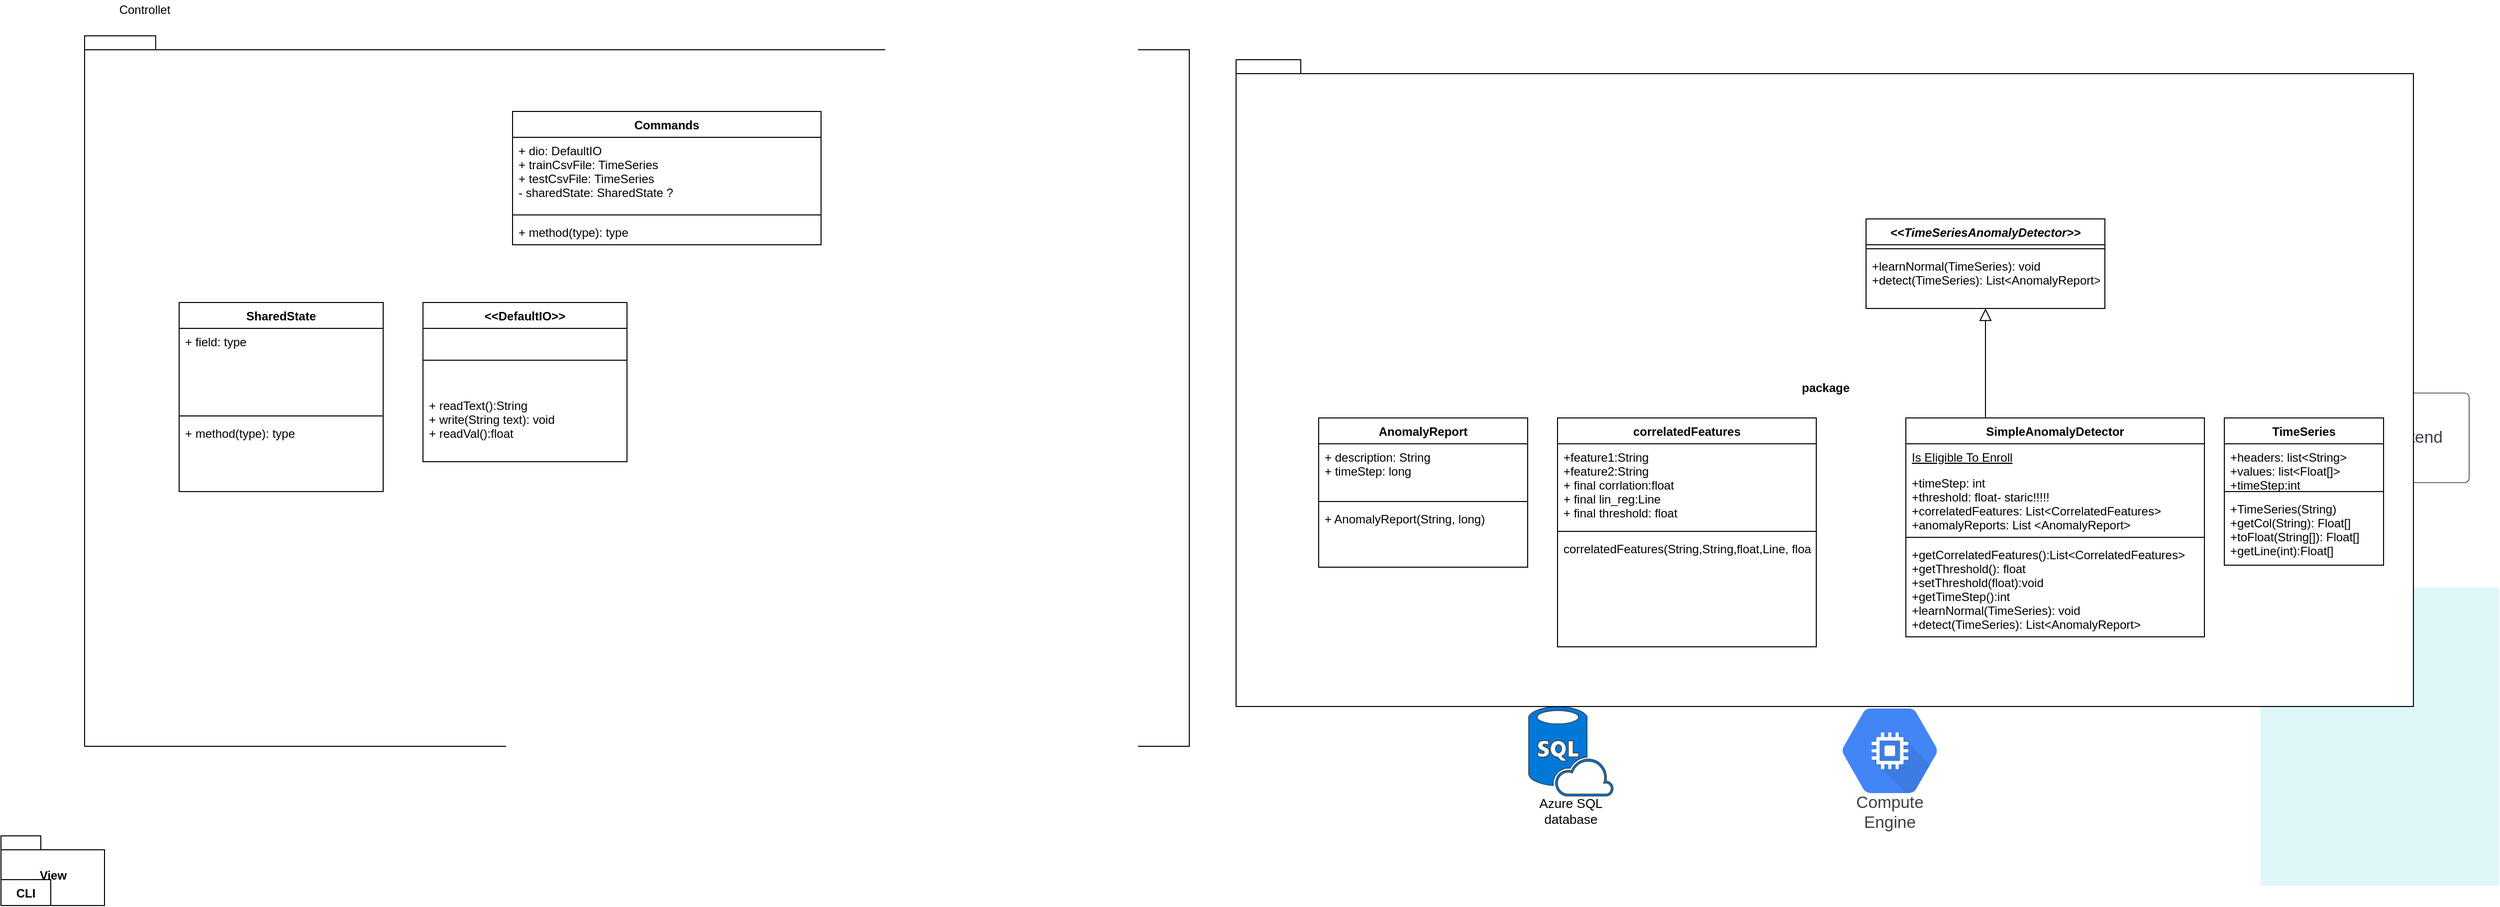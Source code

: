 <mxfile version="18.1.1" type="device" pages="3"><diagram id="4N2k-33DZ-LIu7OplJnp" name="Page-1"><mxGraphModel dx="3183" dy="1881" grid="1" gridSize="10" guides="1" tooltips="1" connect="1" arrows="1" fold="1" page="1" pageScale="1" pageWidth="850" pageHeight="1100" math="0" shadow="0"><root><mxCell id="0"/><mxCell id="1" parent="0"/><UserObject label="Replica Pool" lucidchartObjectId="~UNeYl8urGwH" id="Lis689Fq3eTreHFFqHsS-1"><mxCell style="html=1;overflow=block;blockSpacing=1;whiteSpace=wrap;fontSize=13;fontFamily=Roboto;align=left;spacing=0;verticalAlign=top;strokeColor=none;rounded=1;absoluteArcSize=1;arcSize=3;fillColor=#E0F7FA;strokeWidth=0;container=1;pointerEvents=0;collapsible=0;recursiveResize=0;" parent="1" vertex="1"><mxGeometry x="840" y="510" width="240" height="300" as="geometry"/></mxCell></UserObject><UserObject label="Controler " lucidchartObjectId="XvMeUBe02C0G" id="Lis689Fq3eTreHFFqHsS-3"><mxCell style="html=1;overflow=block;blockSpacing=1;whiteSpace=wrap;fontSize=16.7;fontColor=#3a414a;spacing=9;strokeColor=#3a414a;strokeOpacity=100;rounded=1;absoluteArcSize=1;arcSize=9;strokeWidth=0.8;" parent="1" vertex="1"><mxGeometry x="600" y="315" width="120" height="90" as="geometry"/></mxCell></UserObject><UserObject label="Model" lucidchartObjectId="hwMex-IKt-Nf" id="Lis689Fq3eTreHFFqHsS-4"><mxCell style="html=1;overflow=block;blockSpacing=1;whiteSpace=wrap;fontSize=16.7;fontColor=#3a414a;spacing=9;strokeColor=#3a414a;strokeOpacity=100;rounded=1;absoluteArcSize=1;arcSize=9;strokeWidth=0.8;" parent="1" vertex="1"><mxGeometry x="402" y="510" width="120" height="90" as="geometry"/></mxCell></UserObject><UserObject label="View" lucidchartObjectId="kwMeRihz.AV-" id="Lis689Fq3eTreHFFqHsS-5"><mxCell style="html=1;overflow=block;blockSpacing=1;whiteSpace=wrap;fontSize=16.7;fontColor=#3a414a;spacing=9;strokeColor=#3a414a;strokeOpacity=100;rounded=1;absoluteArcSize=1;arcSize=9;strokeWidth=0.8;" parent="1" vertex="1"><mxGeometry x="405" y="135" width="120" height="90" as="geometry"/></mxCell></UserObject><UserObject label="" lucidchartObjectId="ExMeafbbz7AE" id="Lis689Fq3eTreHFFqHsS-6"><mxCell style="html=1;overflow=block;blockSpacing=1;whiteSpace=wrap;shape=mxgraph.aws4.generic_database;labelPosition=center;verticalLabelPosition=bottom;align=center;verticalAlign=top;pointerEvents=1;fontSize=13;spacing=0;strokeColor=#3a414a;strokeOpacity=100;rounded=1;absoluteArcSize=1;arcSize=9;fillColor=#232f3e;strokeWidth=0.8;" parent="1" vertex="1"><mxGeometry x="255" y="315" width="68" height="90" as="geometry"/></mxCell></UserObject><UserObject label="" lucidchartObjectId="dzMeQnbURXkr" id="Lis689Fq3eTreHFFqHsS-7"><mxCell style="html=1;jettySize=18;whiteSpace=wrap;fontSize=13;strokeColor=#3a414a;strokeOpacity=100;strokeWidth=0.8;rounded=1;arcSize=12;edgeStyle=orthogonalEdgeStyle;startArrow=none;endArrow=block;endFill=1;exitX=-0.003;exitY=0.5;exitPerimeter=0;entryX=1;entryY=0.5;entryPerimeter=0;" parent="1" source="Lis689Fq3eTreHFFqHsS-8" target="Lis689Fq3eTreHFFqHsS-6" edge="1"><mxGeometry width="100" height="100" relative="1" as="geometry"><Array as="points"/></mxGeometry></mxCell></UserObject><UserObject label="ORM" lucidchartObjectId="dzMevj2nNn0G" id="Lis689Fq3eTreHFFqHsS-8"><mxCell style="html=1;overflow=block;blockSpacing=1;whiteSpace=wrap;fontSize=16.7;fontColor=#3a414a;spacing=9;strokeColor=#3a414a;strokeOpacity=100;rounded=1;absoluteArcSize=1;arcSize=9;strokeWidth=0.8;" parent="1" vertex="1"><mxGeometry x="402" y="315" width="120" height="90" as="geometry"/></mxCell></UserObject><UserObject label="Frontend" lucidchartObjectId="TBMeEDxp-zCK" id="Lis689Fq3eTreHFFqHsS-9"><mxCell style="html=1;overflow=block;blockSpacing=1;whiteSpace=wrap;fontSize=16.7;fontColor=#3a414a;spacing=9;strokeColor=#3a414a;strokeOpacity=100;rounded=1;absoluteArcSize=1;arcSize=9;strokeWidth=0.8;" parent="1" vertex="1"><mxGeometry x="930" y="315" width="120" height="90" as="geometry"/></mxCell></UserObject><UserObject label="" lucidchartObjectId=".BMeU6qH9gZT" id="Lis689Fq3eTreHFFqHsS-10"><mxCell style="html=1;jettySize=18;whiteSpace=wrap;fontSize=13;strokeColor=#ff8f8f;strokeOpacity=100;strokeWidth=4.5;rounded=1;arcSize=12;edgeStyle=orthogonalEdgeStyle;startArrow=none;endArrow=block;endFill=1;exitX=-0.003;exitY=0.5;exitPerimeter=0;entryX=1.003;entryY=0.5;entryPerimeter=0;" parent="1" source="Lis689Fq3eTreHFFqHsS-9" target="Lis689Fq3eTreHFFqHsS-3" edge="1"><mxGeometry width="100" height="100" relative="1" as="geometry"><Array as="points"/></mxGeometry></mxCell></UserObject><UserObject label="Agent" lucidchartObjectId="pCMeO486uSvU" id="Lis689Fq3eTreHFFqHsS-11"><mxCell style="html=1;overflow=block;blockSpacing=1;whiteSpace=wrap;fontSize=16.7;fontColor=#3a414a;spacing=9;strokeColor=#3a414a;strokeOpacity=100;rounded=1;absoluteArcSize=1;arcSize=9;strokeWidth=0.8;" parent="1" vertex="1"><mxGeometry x="600" y="135" width="120" height="90" as="geometry"/></mxCell></UserObject><UserObject label="" lucidchartObjectId="dDMejkU5jVzQ" id="Lis689Fq3eTreHFFqHsS-12"><mxCell style="html=1;jettySize=18;whiteSpace=wrap;fontSize=13;strokeColor=#ff8f8f;strokeOpacity=100;strokeWidth=4.5;rounded=1;arcSize=12;edgeStyle=orthogonalEdgeStyle;startArrow=none;endArrow=block;endFill=1;exitX=0.5;exitY=-0.004;exitPerimeter=0;entryX=0.5;entryY=1.004;entryPerimeter=0;" parent="1" source="Lis689Fq3eTreHFFqHsS-3" target="Lis689Fq3eTreHFFqHsS-11" edge="1"><mxGeometry width="100" height="100" relative="1" as="geometry"><Array as="points"/></mxGeometry></mxCell></UserObject><UserObject label="" lucidchartObjectId="gJMehToB6gi0" id="Lis689Fq3eTreHFFqHsS-13"><mxCell style="html=1;jettySize=18;whiteSpace=wrap;fontSize=13;strokeColor=#3a414a;strokeOpacity=100;strokeWidth=0.8;rounded=1;arcSize=12;edgeStyle=orthogonalEdgeStyle;startArrow=none;endArrow=block;endFill=1;exitX=0.5;exitY=1.004;exitPerimeter=0;entryX=1.003;entryY=0.637;entryPerimeter=0;" parent="1" source="Lis689Fq3eTreHFFqHsS-3" target="Lis689Fq3eTreHFFqHsS-4" edge="1"><mxGeometry width="100" height="100" relative="1" as="geometry"><Array as="points"/></mxGeometry></mxCell></UserObject><UserObject label="" lucidchartObjectId="HJMecGPyXQwW" id="Lis689Fq3eTreHFFqHsS-14"><mxCell style="html=1;jettySize=18;whiteSpace=wrap;fontSize=13;strokeColor=#3a414a;strokeOpacity=100;strokeWidth=0.8;rounded=1;arcSize=12;edgeStyle=orthogonalEdgeStyle;startArrow=none;endArrow=block;endFill=1;exitX=0.672;exitY=1.004;exitPerimeter=0;entryX=0.672;entryY=-0.004;entryPerimeter=0;" parent="1" source="Lis689Fq3eTreHFFqHsS-11" target="Lis689Fq3eTreHFFqHsS-3" edge="1"><mxGeometry width="100" height="100" relative="1" as="geometry"><Array as="points"/></mxGeometry></mxCell></UserObject><UserObject label="" lucidchartObjectId="sKMeMi0~tBg." id="Lis689Fq3eTreHFFqHsS-15"><mxCell style="html=1;jettySize=18;whiteSpace=wrap;fontSize=13;strokeColor=#3a414a;strokeOpacity=100;strokeWidth=0.8;rounded=1;arcSize=12;edgeStyle=orthogonalEdgeStyle;startArrow=none;endArrow=block;endFill=1;exitX=0.5;exitY=-0.004;exitPerimeter=0;entryX=0.5;entryY=1.004;entryPerimeter=0;" parent="1" source="Lis689Fq3eTreHFFqHsS-4" target="Lis689Fq3eTreHFFqHsS-8" edge="1"><mxGeometry width="100" height="100" relative="1" as="geometry"><Array as="points"/></mxGeometry></mxCell></UserObject><UserObject label="" lucidchartObjectId="5KMeFrrLmvs9" id="Lis689Fq3eTreHFFqHsS-16"><mxCell style="html=1;jettySize=18;whiteSpace=wrap;fontSize=13;strokeColor=#3a414a;strokeOpacity=100;strokeWidth=0.8;rounded=1;arcSize=12;edgeStyle=orthogonalEdgeStyle;startArrow=none;endArrow=block;endFill=1;exitX=1;exitY=0.833;exitPerimeter=0;entryX=-0.003;entryY=0.833;entryPerimeter=0;" parent="1" source="Lis689Fq3eTreHFFqHsS-6" target="Lis689Fq3eTreHFFqHsS-8" edge="1"><mxGeometry width="100" height="100" relative="1" as="geometry"><Array as="points"/></mxGeometry></mxCell></UserObject><UserObject label="" lucidchartObjectId="_KMeISSUF2~j" id="Lis689Fq3eTreHFFqHsS-17"><mxCell style="html=1;jettySize=18;whiteSpace=wrap;fontSize=13;strokeColor=#3a414a;strokeOpacity=100;strokeWidth=0.8;rounded=1;arcSize=12;edgeStyle=orthogonalEdgeStyle;startArrow=none;endArrow=block;endFill=1;exitX=0.287;exitY=1.004;exitPerimeter=0;entryX=0.287;entryY=-0.004;entryPerimeter=0;" parent="1" source="Lis689Fq3eTreHFFqHsS-8" target="Lis689Fq3eTreHFFqHsS-4" edge="1"><mxGeometry width="100" height="100" relative="1" as="geometry"><Array as="points"/></mxGeometry></mxCell></UserObject><UserObject label="" lucidchartObjectId="gLMe0tlTPLpz" id="Lis689Fq3eTreHFFqHsS-18"><mxCell style="html=1;jettySize=18;whiteSpace=wrap;fontSize=13;strokeColor=#3a414a;strokeOpacity=100;strokeWidth=0.8;rounded=1;arcSize=12;edgeStyle=orthogonalEdgeStyle;startArrow=none;endArrow=block;endFill=1;exitX=1.003;exitY=0.309;exitPerimeter=0;entryX=0.272;entryY=1.004;entryPerimeter=0;" parent="1" source="Lis689Fq3eTreHFFqHsS-4" target="Lis689Fq3eTreHFFqHsS-3" edge="1"><mxGeometry width="100" height="100" relative="1" as="geometry"><Array as="points"/></mxGeometry></mxCell></UserObject><UserObject label="" lucidchartObjectId="kLMedVt2vwXx" id="Lis689Fq3eTreHFFqHsS-19"><mxCell style="html=1;jettySize=18;whiteSpace=wrap;fontSize=13;strokeColor=#3a414a;strokeOpacity=100;strokeWidth=0.8;rounded=1;arcSize=12;edgeStyle=orthogonalEdgeStyle;startArrow=none;endArrow=block;endFill=1;exitX=1.003;exitY=0.715;exitPerimeter=0;entryX=-0.003;entryY=0.715;entryPerimeter=0;" parent="1" source="Lis689Fq3eTreHFFqHsS-3" target="Lis689Fq3eTreHFFqHsS-9" edge="1"><mxGeometry width="100" height="100" relative="1" as="geometry"><Array as="points"/></mxGeometry></mxCell></UserObject><UserObject label="Inteprter" lucidchartObjectId="PLMezkA8A0uj" id="Lis689Fq3eTreHFFqHsS-20"><mxCell style="html=1;overflow=block;blockSpacing=1;whiteSpace=wrap;fontSize=16.7;fontColor=#3a414a;spacing=9;strokeColor=#3a414a;strokeOpacity=100;rounded=1;absoluteArcSize=1;arcSize=9;strokeWidth=0.8;" parent="1" vertex="1"><mxGeometry x="237" y="540" width="105" height="45" as="geometry"/></mxCell></UserObject><UserObject label="" lucidchartObjectId="mMMeJ8ImIEQy" id="Lis689Fq3eTreHFFqHsS-21"><mxCell style="html=1;jettySize=18;whiteSpace=wrap;fontSize=13;strokeColor=#3a414a;strokeOpacity=100;strokeWidth=0.8;rounded=1;arcSize=12;edgeStyle=orthogonalEdgeStyle;startArrow=none;endArrow=block;endFill=1;exitX=-0.003;exitY=0.5;exitPerimeter=0;entryX=1.003;entryY=0.333;entryPerimeter=0;" parent="1" source="Lis689Fq3eTreHFFqHsS-4" target="Lis689Fq3eTreHFFqHsS-20" edge="1"><mxGeometry width="100" height="100" relative="1" as="geometry"><Array as="points"/></mxGeometry></mxCell></UserObject><UserObject label="" lucidchartObjectId="DMMem4MBNCun" id="Lis689Fq3eTreHFFqHsS-22"><mxCell style="html=1;jettySize=18;whiteSpace=wrap;fontSize=13;strokeColor=#3a414a;strokeOpacity=100;strokeWidth=0.8;rounded=1;arcSize=12;edgeStyle=orthogonalEdgeStyle;startArrow=none;endArrow=block;endFill=1;exitX=1.003;exitY=0.667;exitPerimeter=0;entryX=-0.003;entryY=0.667;entryPerimeter=0;" parent="1" source="Lis689Fq3eTreHFFqHsS-20" target="Lis689Fq3eTreHFFqHsS-4" edge="1"><mxGeometry width="100" height="100" relative="1" as="geometry"><Array as="points"/></mxGeometry></mxCell></UserObject><UserObject label="" lucidchartObjectId="3OMeJA2MW2Ql" id="Lis689Fq3eTreHFFqHsS-23"><mxCell style="html=1;jettySize=18;whiteSpace=wrap;fontSize=13;strokeColor=#3a414a;strokeOpacity=100;strokeWidth=0.8;rounded=1;arcSize=12;edgeStyle=orthogonalEdgeStyle;startArrow=none;endArrow=block;endFill=1;exitX=-0.003;exitY=0.5;exitPerimeter=0;entryX=1.003;entryY=0.5;entryPerimeter=0;" parent="1" source="Lis689Fq3eTreHFFqHsS-3" target="Lis689Fq3eTreHFFqHsS-5" edge="1"><mxGeometry width="100" height="100" relative="1" as="geometry"><Array as="points"/></mxGeometry></mxCell></UserObject><UserObject label="" lucidchartObjectId=".OMeNc~awGLH" id="Lis689Fq3eTreHFFqHsS-24"><mxCell style="html=1;jettySize=18;whiteSpace=wrap;fontSize=13;strokeColor=#3a414a;strokeOpacity=100;strokeWidth=0.8;rounded=1;arcSize=12;edgeStyle=orthogonalEdgeStyle;startArrow=none;endArrow=block;endFill=1;exitX=1.003;exitY=0.709;exitPerimeter=0;entryX=-0.003;entryY=0.155;entryPerimeter=0;" parent="1" source="Lis689Fq3eTreHFFqHsS-5" target="Lis689Fq3eTreHFFqHsS-3" edge="1"><mxGeometry width="100" height="100" relative="1" as="geometry"><Array as="points"/></mxGeometry></mxCell></UserObject><UserObject label="TCP/IP" lucidchartObjectId="DbNeFGLdU5BZ" id="Lis689Fq3eTreHFFqHsS-25"><mxCell style="html=1;overflow=block;blockSpacing=1;whiteSpace=wrap;fontSize=16.7;fontColor=#3a414a;spacing=3.8;strokeOpacity=0;fillOpacity=0;rounded=1;absoluteArcSize=1;arcSize=9;fillColor=#ffffff;strokeWidth=0.8;" parent="1" vertex="1"><mxGeometry x="735" y="330" width="180" height="45" as="geometry"/></mxCell></UserObject><UserObject label="TCP/IP" lucidchartObjectId="XbNeVFIT0HGC" id="Lis689Fq3eTreHFFqHsS-26"><mxCell style="html=1;overflow=block;blockSpacing=1;whiteSpace=wrap;fontSize=16.7;fontColor=#3a414a;spacing=3.8;strokeOpacity=0;fillOpacity=0;rounded=1;absoluteArcSize=1;arcSize=9;fillColor=#ffffff;strokeWidth=0.8;" parent="1" vertex="1"><mxGeometry x="540" y="240" width="180" height="45" as="geometry"/></mxCell></UserObject><UserObject label="cache node" lucidchartObjectId="GQNe396RRbsu" id="Lis689Fq3eTreHFFqHsS-27"><mxCell style="html=1;overflow=block;blockSpacing=1;whiteSpace=wrap;shape=mxgraph.aws3.cache_node;labelPosition=center;verticalLabelPosition=bottom;align=center;verticalAlign=top;pointerEvents=1;fontSize=16.7;fontColor=#3a414a;spacing=3.8;strokeColor=#3a414a;strokeOpacity=100;rounded=1;absoluteArcSize=1;arcSize=9;fillColor=#2e73b8;strokeWidth=0.8;" parent="1" vertex="1"><mxGeometry x="120" y="195" width="86" height="105" as="geometry"/></mxCell></UserObject><UserObject label="MySQL DB instance" lucidchartObjectId="0QNeJZ13GcB4" id="Lis689Fq3eTreHFFqHsS-28"><mxCell style="html=1;overflow=block;blockSpacing=1;whiteSpace=wrap;shape=mxgraph.aws3.ms_sql_instance;labelPosition=center;verticalLabelPosition=bottom;align=center;verticalAlign=top;pointerEvents=1;fontSize=16.7;fontColor=#3a414a;spacing=3.8;strokeColor=#3a414a;strokeOpacity=100;rounded=1;absoluteArcSize=1;arcSize=9;fillColor=#2e73b8;strokeWidth=0.8;" parent="1" vertex="1"><mxGeometry x="105" y="330" width="85" height="105" as="geometry"/></mxCell></UserObject><UserObject label="generic database" lucidchartObjectId="iRNewlm_fW_k" id="Lis689Fq3eTreHFFqHsS-29"><mxCell style="html=1;overflow=block;blockSpacing=1;whiteSpace=wrap;shape=mxgraph.aws3.generic_database;labelPosition=center;verticalLabelPosition=bottom;align=center;verticalAlign=top;pointerEvents=1;fontSize=16.7;fontColor=#3a414a;spacing=3.8;strokeColor=#3a414a;strokeOpacity=100;rounded=1;absoluteArcSize=1;arcSize=9;fillColor=#7D7C7C;strokeWidth=0.8;" parent="1" vertex="1"><mxGeometry x="60" y="480" width="87" height="105" as="geometry"/></mxCell></UserObject><UserObject label="Azure SQL database" lucidchartObjectId="cTNeIejUVlXr" id="Lis689Fq3eTreHFFqHsS-30"><mxCell style="html=1;overflow=block;blockSpacing=1;whiteSpace=wrap;verticalLabelPosition=bottom;verticalAlign=top;shape=mxgraph.azure.sql_database_sql_azure;fontSize=13;spacing=0;strokeColor=#3a414a;strokeOpacity=100;rounded=1;absoluteArcSize=1;arcSize=9;fillColor=#0078d7;strokeWidth=0.8;" parent="1" vertex="1"><mxGeometry x="105" y="630" width="85" height="90" as="geometry"/></mxCell></UserObject><UserObject label="GitHub" lucidchartObjectId="nTNevd2MVmh_" id="Lis689Fq3eTreHFFqHsS-31"><mxCell style="html=1;overflow=block;blockSpacing=1;whiteSpace=wrap;verticalLabelPosition=bottom;verticalAlign=top;shape=mxgraph.azure.github_code;fontSize=13;spacing=0;strokeColor=#3a414a;strokeOpacity=100;rounded=1;absoluteArcSize=1;arcSize=9;fillColor=#0078d7;strokeWidth=0.8;" parent="1" vertex="1"><mxGeometry x="30" y="60" width="90" height="90" as="geometry"/></mxCell></UserObject><UserObject label="MySQL database" lucidchartObjectId="wTNeoD9wIdhN" id="Lis689Fq3eTreHFFqHsS-32"><mxCell style="html=1;overflow=block;blockSpacing=1;whiteSpace=wrap;verticalLabelPosition=bottom;verticalAlign=top;shape=mxgraph.azure.mysql_database;fontSize=13;spacing=0;strokeColor=#3a414a;strokeOpacity=100;rounded=1;absoluteArcSize=1;arcSize=9;fillColor=#0078d7;strokeWidth=0.8;" parent="1" vertex="1"><mxGeometry x="255" y="180" width="66" height="90" as="geometry"/></mxCell></UserObject><UserObject label="SQL database (generic)" lucidchartObjectId="PTNeDF1EIYTW" id="Lis689Fq3eTreHFFqHsS-33"><mxCell style="html=1;overflow=block;blockSpacing=1;whiteSpace=wrap;verticalLabelPosition=bottom;verticalAlign=top;shape=mxgraph.azure.sql_database;fontSize=13;spacing=0;strokeColor=#3a414a;strokeOpacity=100;rounded=1;absoluteArcSize=1;arcSize=9;fillColor=#0078d7;strokeWidth=0.8;" parent="1" vertex="1"><mxGeometry x="161" y="90" width="67" height="90" as="geometry"/></mxCell></UserObject><UserObject label="Cloud" lucidchartObjectId="fUNeonkHixcI" id="Lis689Fq3eTreHFFqHsS-34"><mxCell style="html=1;overflow=block;blockSpacing=1;whiteSpace=wrap;verticalLabelPosition=bottom;verticalAlign=top;shape=mxgraph.mscae.enterprise.internet;fontSize=13;spacing=0;strokeColor=#3a414a;strokeOpacity=100;rounded=1;absoluteArcSize=1;arcSize=9;fillColor=#00188f;strokeWidth=0.8;" parent="1" vertex="1"><mxGeometry x="252" y="60" width="90" height="54" as="geometry"/></mxCell></UserObject><UserObject label="Compute Engine" lucidchartObjectId="CVNe9xMLTHwt" id="Lis689Fq3eTreHFFqHsS-35"><mxCell style="overflow=block;blockSpacing=1;whiteSpace=wrap;html=1;verticalLabelPosition=bottom;verticalAlign=top;shape=mxgraph.gcp2.compute_engine;fontSize=16.7;fontColor=#3a414a;spacing=0;strokeColor=#3a414a;strokeOpacity=100;fillOpacity=100;fillColor=#4285f4;strokeWidth=0.8;" parent="1" vertex="1"><mxGeometry x="420" y="632" width="96" height="85" as="geometry"/></mxCell></UserObject><mxCell id="P4wAH1ma5L7GgBku4PO--1" value="" style="shape=folder;fontStyle=1;spacingTop=10;tabWidth=40;tabHeight=14;tabPosition=left;html=1;fontColor=#000000;" parent="1" vertex="1"><mxGeometry x="-1346" y="-44" width="1110" height="714" as="geometry"/></mxCell><mxCell id="P4wAH1ma5L7GgBku4PO--2" value="package" style="shape=folder;fontStyle=1;spacingTop=10;tabWidth=40;tabHeight=14;tabPosition=left;html=1;fontColor=#000000;" parent="1" vertex="1"><mxGeometry x="-189" y="-20" width="1183" height="650" as="geometry"/></mxCell><mxCell id="P4wAH1ma5L7GgBku4PO--3" value="&lt;&lt;TimeSeriesAnomalyDetector&gt;&gt;&#10;" style="swimlane;fontStyle=3;align=center;verticalAlign=top;childLayout=stackLayout;horizontal=1;startSize=26;horizontalStack=0;resizeParent=1;resizeLast=0;collapsible=1;marginBottom=0;rounded=0;shadow=0;strokeWidth=1;" parent="1" vertex="1"><mxGeometry x="444" y="140" width="240" height="90" as="geometry"><mxRectangle x="230" y="140" width="160" height="26" as="alternateBounds"/></mxGeometry></mxCell><mxCell id="P4wAH1ma5L7GgBku4PO--4" value="" style="line;html=1;strokeWidth=1;align=left;verticalAlign=middle;spacingTop=-1;spacingLeft=3;spacingRight=3;rotatable=0;labelPosition=right;points=[];portConstraint=eastwest;" parent="P4wAH1ma5L7GgBku4PO--3" vertex="1"><mxGeometry y="26" width="240" height="8" as="geometry"/></mxCell><mxCell id="P4wAH1ma5L7GgBku4PO--5" value="+learnNormal(TimeSeries): void&#10;+detect(TimeSeries): List&lt;AnomalyReport&gt;" style="text;align=left;verticalAlign=top;spacingLeft=4;spacingRight=4;overflow=hidden;rotatable=0;points=[[0,0.5],[1,0.5]];portConstraint=eastwest;" parent="P4wAH1ma5L7GgBku4PO--3" vertex="1"><mxGeometry y="34" width="240" height="50" as="geometry"/></mxCell><mxCell id="P4wAH1ma5L7GgBku4PO--6" value="SimpleAnomalyDetector" style="swimlane;fontStyle=1;align=center;verticalAlign=top;childLayout=stackLayout;horizontal=1;startSize=26;horizontalStack=0;resizeParent=1;resizeLast=0;collapsible=1;marginBottom=0;rounded=0;shadow=0;strokeWidth=1;" parent="1" vertex="1"><mxGeometry x="484" y="340" width="300" height="220" as="geometry"><mxRectangle x="260" y="320" width="160" height="26" as="alternateBounds"/></mxGeometry></mxCell><mxCell id="P4wAH1ma5L7GgBku4PO--7" value="Is Eligible To Enroll" style="text;align=left;verticalAlign=top;spacingLeft=4;spacingRight=4;overflow=hidden;rotatable=0;points=[[0,0.5],[1,0.5]];portConstraint=eastwest;fontStyle=4" parent="P4wAH1ma5L7GgBku4PO--6" vertex="1"><mxGeometry y="26" width="300" height="26" as="geometry"/></mxCell><mxCell id="P4wAH1ma5L7GgBku4PO--8" value="+timeStep: int&#10;+threshold: float- staric!!!!!&#10;+correlatedFeatures: List&lt;CorrelatedFeatures&gt;&#10;+anomalyReports: List &lt;AnomalyReport&gt;&#10;&#10;correlatedFeatures&#10;" style="text;align=left;verticalAlign=top;spacingLeft=4;spacingRight=4;overflow=hidden;rotatable=0;points=[[0,0.5],[1,0.5]];portConstraint=eastwest;fontStyle=0" parent="P4wAH1ma5L7GgBku4PO--6" vertex="1"><mxGeometry y="52" width="300" height="64" as="geometry"/></mxCell><mxCell id="P4wAH1ma5L7GgBku4PO--9" value="" style="line;html=1;strokeWidth=1;align=left;verticalAlign=middle;spacingTop=-1;spacingLeft=3;spacingRight=3;rotatable=0;labelPosition=right;points=[];portConstraint=eastwest;" parent="P4wAH1ma5L7GgBku4PO--6" vertex="1"><mxGeometry y="116" width="300" height="8" as="geometry"/></mxCell><mxCell id="P4wAH1ma5L7GgBku4PO--10" value="+getCorrelatedFeatures():List&lt;CorrelatedFeatures&gt;&#10;+getThreshold(): float&#10;+setThreshold(float):void&#10;+getTimeStep():int &#10;+learnNormal(TimeSeries): void&#10;+detect(TimeSeries): List&lt;AnomalyReport&gt;&#10;&#10;" style="text;align=left;verticalAlign=top;spacingLeft=4;spacingRight=4;overflow=hidden;rotatable=0;points=[[0,0.5],[1,0.5]];portConstraint=eastwest;" parent="P4wAH1ma5L7GgBku4PO--6" vertex="1"><mxGeometry y="124" width="300" height="96" as="geometry"/></mxCell><mxCell id="P4wAH1ma5L7GgBku4PO--11" value="" style="endArrow=block;endSize=10;endFill=0;shadow=0;strokeWidth=1;rounded=0;edgeStyle=elbowEdgeStyle;elbow=vertical;" parent="1" source="P4wAH1ma5L7GgBku4PO--6" target="P4wAH1ma5L7GgBku4PO--3" edge="1"><mxGeometry width="160" relative="1" as="geometry"><mxPoint x="424" y="223" as="sourcePoint"/><mxPoint x="424" y="223" as="targetPoint"/><Array as="points"><mxPoint x="564" y="290"/></Array></mxGeometry></mxCell><mxCell id="P4wAH1ma5L7GgBku4PO--13" value="TimeSeries" style="swimlane;fontStyle=1;align=center;verticalAlign=top;childLayout=stackLayout;horizontal=1;startSize=26;horizontalStack=0;resizeParent=1;resizeParentMax=0;resizeLast=0;collapsible=1;marginBottom=0;" parent="1" vertex="1"><mxGeometry x="804" y="340" width="160" height="148" as="geometry"><mxRectangle x="804" y="340" width="100" height="26" as="alternateBounds"/></mxGeometry></mxCell><mxCell id="P4wAH1ma5L7GgBku4PO--14" value="+headers: list&lt;String&gt;&#10;+values: list&lt;Float[]&gt;&#10;+timeStep:int" style="text;strokeColor=none;fillColor=none;align=left;verticalAlign=top;spacingLeft=4;spacingRight=4;overflow=hidden;rotatable=0;points=[[0,0.5],[1,0.5]];portConstraint=eastwest;" parent="P4wAH1ma5L7GgBku4PO--13" vertex="1"><mxGeometry y="26" width="160" height="44" as="geometry"/></mxCell><mxCell id="P4wAH1ma5L7GgBku4PO--15" value="" style="line;strokeWidth=1;fillColor=none;align=left;verticalAlign=middle;spacingTop=-1;spacingLeft=3;spacingRight=3;rotatable=0;labelPosition=right;points=[];portConstraint=eastwest;" parent="P4wAH1ma5L7GgBku4PO--13" vertex="1"><mxGeometry y="70" width="160" height="8" as="geometry"/></mxCell><mxCell id="P4wAH1ma5L7GgBku4PO--16" value="+TimeSeries(String)&#10;+getCol(String): Float[]&#10;+toFloat(String[]): Float[]&#10;+getLine(int):Float[]" style="text;strokeColor=none;fillColor=none;align=left;verticalAlign=top;spacingLeft=4;spacingRight=4;overflow=hidden;rotatable=0;points=[[0,0.5],[1,0.5]];portConstraint=eastwest;" parent="P4wAH1ma5L7GgBku4PO--13" vertex="1"><mxGeometry y="78" width="160" height="70" as="geometry"/></mxCell><mxCell id="P4wAH1ma5L7GgBku4PO--17" value="correlatedFeatures" style="swimlane;fontStyle=1;align=center;verticalAlign=top;childLayout=stackLayout;horizontal=1;startSize=26;horizontalStack=0;resizeParent=1;resizeParentMax=0;resizeLast=0;collapsible=1;marginBottom=0;fontColor=#000000;" parent="1" vertex="1"><mxGeometry x="134" y="340" width="260" height="230" as="geometry"/></mxCell><mxCell id="P4wAH1ma5L7GgBku4PO--18" value="+feature1:String&#10;+feature2:String&#10;+ final corrlation:float&#10;&#9;+ final lin_reg:Line&#10;&#9;+ final threshold: float&#10;" style="text;strokeColor=none;fillColor=none;align=left;verticalAlign=top;spacingLeft=4;spacingRight=4;overflow=hidden;rotatable=0;points=[[0,0.5],[1,0.5]];portConstraint=eastwest;fontColor=#000000;" parent="P4wAH1ma5L7GgBku4PO--17" vertex="1"><mxGeometry y="26" width="260" height="84" as="geometry"/></mxCell><mxCell id="P4wAH1ma5L7GgBku4PO--19" value="" style="line;strokeWidth=1;fillColor=none;align=left;verticalAlign=middle;spacingTop=-1;spacingLeft=3;spacingRight=3;rotatable=0;labelPosition=right;points=[];portConstraint=eastwest;fontColor=#FF3399;" parent="P4wAH1ma5L7GgBku4PO--17" vertex="1"><mxGeometry y="110" width="260" height="8" as="geometry"/></mxCell><mxCell id="P4wAH1ma5L7GgBku4PO--20" value="correlatedFeatures(String,String,float,Line, float)" style="text;strokeColor=none;fillColor=none;align=left;verticalAlign=top;spacingLeft=4;spacingRight=4;overflow=hidden;rotatable=0;points=[[0,0.5],[1,0.5]];portConstraint=eastwest;fontColor=#000000;fontStyle=0" parent="P4wAH1ma5L7GgBku4PO--17" vertex="1"><mxGeometry y="118" width="260" height="112" as="geometry"/></mxCell><mxCell id="P4wAH1ma5L7GgBku4PO--21" value="AnomalyReport" style="swimlane;fontStyle=1;align=center;verticalAlign=top;childLayout=stackLayout;horizontal=1;startSize=26;horizontalStack=0;resizeParent=1;resizeParentMax=0;resizeLast=0;collapsible=1;marginBottom=0;fontColor=#000000;" parent="1" vertex="1"><mxGeometry x="-106" y="340" width="210" height="150" as="geometry"/></mxCell><mxCell id="P4wAH1ma5L7GgBku4PO--22" value="+ description: String&#10;+ timeStep: long&#10;" style="text;strokeColor=none;fillColor=none;align=left;verticalAlign=top;spacingLeft=4;spacingRight=4;overflow=hidden;rotatable=0;points=[[0,0.5],[1,0.5]];portConstraint=eastwest;fontColor=#000000;" parent="P4wAH1ma5L7GgBku4PO--21" vertex="1"><mxGeometry y="26" width="210" height="54" as="geometry"/></mxCell><mxCell id="P4wAH1ma5L7GgBku4PO--23" value="" style="line;strokeWidth=1;fillColor=none;align=left;verticalAlign=middle;spacingTop=-1;spacingLeft=3;spacingRight=3;rotatable=0;labelPosition=right;points=[];portConstraint=eastwest;fontColor=#000000;" parent="P4wAH1ma5L7GgBku4PO--21" vertex="1"><mxGeometry y="80" width="210" height="8" as="geometry"/></mxCell><mxCell id="P4wAH1ma5L7GgBku4PO--24" value="+ AnomalyReport(String, long)" style="text;strokeColor=none;fillColor=none;align=left;verticalAlign=top;spacingLeft=4;spacingRight=4;overflow=hidden;rotatable=0;points=[[0,0.5],[1,0.5]];portConstraint=eastwest;fontColor=#000000;fontStyle=0" parent="P4wAH1ma5L7GgBku4PO--21" vertex="1"><mxGeometry y="88" width="210" height="62" as="geometry"/></mxCell><mxCell id="P4wAH1ma5L7GgBku4PO--25" value="Commands" style="swimlane;fontStyle=1;align=center;verticalAlign=top;childLayout=stackLayout;horizontal=1;startSize=26;horizontalStack=0;resizeParent=1;resizeParentMax=0;resizeLast=0;collapsible=1;marginBottom=0;fontColor=#000000;" parent="1" vertex="1"><mxGeometry x="-916" y="32" width="310" height="134" as="geometry"/></mxCell><mxCell id="P4wAH1ma5L7GgBku4PO--26" value="+ dio: DefaultIO&#10;+ trainCsvFile: TimeSeries &#10;+ testCsvFile: TimeSeries&#10;- sharedState: SharedState ? &#10; " style="text;strokeColor=none;fillColor=none;align=left;verticalAlign=top;spacingLeft=4;spacingRight=4;overflow=hidden;rotatable=0;points=[[0,0.5],[1,0.5]];portConstraint=eastwest;fontColor=#000000;" parent="P4wAH1ma5L7GgBku4PO--25" vertex="1"><mxGeometry y="26" width="310" height="74" as="geometry"/></mxCell><mxCell id="P4wAH1ma5L7GgBku4PO--27" value="" style="line;strokeWidth=1;fillColor=none;align=left;verticalAlign=middle;spacingTop=-1;spacingLeft=3;spacingRight=3;rotatable=0;labelPosition=right;points=[];portConstraint=eastwest;fontColor=#000000;" parent="P4wAH1ma5L7GgBku4PO--25" vertex="1"><mxGeometry y="100" width="310" height="8" as="geometry"/></mxCell><mxCell id="P4wAH1ma5L7GgBku4PO--28" value="+ method(type): type" style="text;strokeColor=none;fillColor=none;align=left;verticalAlign=top;spacingLeft=4;spacingRight=4;overflow=hidden;rotatable=0;points=[[0,0.5],[1,0.5]];portConstraint=eastwest;fontColor=#000000;" parent="P4wAH1ma5L7GgBku4PO--25" vertex="1"><mxGeometry y="108" width="310" height="26" as="geometry"/></mxCell><mxCell id="P4wAH1ma5L7GgBku4PO--29" value="Controllet" style="text;html=1;align=center;verticalAlign=middle;resizable=0;points=[];autosize=1;strokeColor=none;fillColor=none;fontColor=#000000;" parent="1" vertex="1"><mxGeometry x="-1321" y="-80" width="70" height="20" as="geometry"/></mxCell><mxCell id="P4wAH1ma5L7GgBku4PO--30" value="View" style="shape=folder;fontStyle=1;spacingTop=10;tabWidth=40;tabHeight=14;tabPosition=left;html=1;fontColor=#000000;" parent="1" vertex="1"><mxGeometry x="-1430" y="760" width="104" height="70" as="geometry"/></mxCell><mxCell id="P4wAH1ma5L7GgBku4PO--31" value="CLI" style="swimlane;fontStyle=1;align=center;verticalAlign=top;childLayout=stackLayout;horizontal=1;startSize=26;horizontalStack=0;resizeParent=1;resizeParentMax=0;resizeLast=0;collapsible=1;marginBottom=0;fontColor=#000000;" parent="1" vertex="1" collapsed="1"><mxGeometry x="-1430" y="804" width="50" height="26" as="geometry"><mxRectangle x="-1640" y="830" width="220" height="200" as="alternateBounds"/></mxGeometry></mxCell><mxCell id="P4wAH1ma5L7GgBku4PO--32" value="+ commands:ArrayList&lt;Command&gt;&#10;+ dio:DefaultIO&#10;+ commandsClass: Commands" style="text;strokeColor=none;fillColor=none;align=left;verticalAlign=top;spacingLeft=4;spacingRight=4;overflow=hidden;rotatable=0;points=[[0,0.5],[1,0.5]];portConstraint=eastwest;fontColor=#000000;" parent="P4wAH1ma5L7GgBku4PO--31" vertex="1"><mxGeometry y="26" width="220" height="84" as="geometry"/></mxCell><mxCell id="P4wAH1ma5L7GgBku4PO--33" value="" style="line;strokeWidth=1;fillColor=none;align=left;verticalAlign=middle;spacingTop=-1;spacingLeft=3;spacingRight=3;rotatable=0;labelPosition=right;points=[];portConstraint=eastwest;fontColor=#000000;" parent="P4wAH1ma5L7GgBku4PO--31" vertex="1"><mxGeometry y="110" width="220" height="8" as="geometry"/></mxCell><mxCell id="P4wAH1ma5L7GgBku4PO--34" value="+ CLI(DefaultIO)&#10;+ start(): void&#10;+ initCommands(): void &#10;" style="text;strokeColor=none;fillColor=none;align=left;verticalAlign=top;spacingLeft=4;spacingRight=4;overflow=hidden;rotatable=0;points=[[0,0.5],[1,0.5]];portConstraint=eastwest;fontColor=#000000;" parent="P4wAH1ma5L7GgBku4PO--31" vertex="1"><mxGeometry y="118" width="220" height="82" as="geometry"/></mxCell><mxCell id="P4wAH1ma5L7GgBku4PO--35" value="SharedState" style="swimlane;fontStyle=1;align=center;verticalAlign=top;childLayout=stackLayout;horizontal=1;startSize=26;horizontalStack=0;resizeParent=1;resizeParentMax=0;resizeLast=0;collapsible=1;marginBottom=0;fontColor=#000000;" parent="1" vertex="1"><mxGeometry x="-1251" y="224" width="205" height="190" as="geometry"/></mxCell><mxCell id="P4wAH1ma5L7GgBku4PO--36" value="+ field: type" style="text;strokeColor=none;fillColor=none;align=left;verticalAlign=top;spacingLeft=4;spacingRight=4;overflow=hidden;rotatable=0;points=[[0,0.5],[1,0.5]];portConstraint=eastwest;fontColor=#000000;" parent="P4wAH1ma5L7GgBku4PO--35" vertex="1"><mxGeometry y="26" width="205" height="84" as="geometry"/></mxCell><mxCell id="P4wAH1ma5L7GgBku4PO--37" value="" style="line;strokeWidth=1;fillColor=none;align=left;verticalAlign=middle;spacingTop=-1;spacingLeft=3;spacingRight=3;rotatable=0;labelPosition=right;points=[];portConstraint=eastwest;fontColor=#000000;" parent="P4wAH1ma5L7GgBku4PO--35" vertex="1"><mxGeometry y="110" width="205" height="8" as="geometry"/></mxCell><mxCell id="P4wAH1ma5L7GgBku4PO--38" value="+ method(type): type" style="text;strokeColor=none;fillColor=none;align=left;verticalAlign=top;spacingLeft=4;spacingRight=4;overflow=hidden;rotatable=0;points=[[0,0.5],[1,0.5]];portConstraint=eastwest;fontColor=#000000;" parent="P4wAH1ma5L7GgBku4PO--35" vertex="1"><mxGeometry y="118" width="205" height="72" as="geometry"/></mxCell><mxCell id="P4wAH1ma5L7GgBku4PO--39" value="&lt;&lt;DefaultIO&gt;&gt;" style="swimlane;fontStyle=1;align=center;verticalAlign=top;childLayout=stackLayout;horizontal=1;startSize=26;horizontalStack=0;resizeParent=1;resizeParentMax=0;resizeLast=0;collapsible=1;marginBottom=0;fontColor=#000000;" parent="1" vertex="1"><mxGeometry x="-1006" y="224" width="205" height="160" as="geometry"/></mxCell><mxCell id="P4wAH1ma5L7GgBku4PO--40" value="" style="line;strokeWidth=1;fillColor=none;align=left;verticalAlign=middle;spacingTop=-1;spacingLeft=3;spacingRight=3;rotatable=0;labelPosition=right;points=[];portConstraint=eastwest;fontColor=#000000;" parent="P4wAH1ma5L7GgBku4PO--39" vertex="1"><mxGeometry y="26" width="205" height="64" as="geometry"/></mxCell><mxCell id="P4wAH1ma5L7GgBku4PO--41" value="+ readText():String &#10;+ write(String text): void &#10;+ readVal():float " style="text;strokeColor=none;fillColor=none;align=left;verticalAlign=top;spacingLeft=4;spacingRight=4;overflow=hidden;rotatable=0;points=[[0,0.5],[1,0.5]];portConstraint=eastwest;fontColor=#000000;" parent="P4wAH1ma5L7GgBku4PO--39" vertex="1"><mxGeometry y="90" width="205" height="70" as="geometry"/></mxCell></root></mxGraphModel></diagram><diagram id="A-wYX46qTc6R5bd5-GVU" name="Page-2"><mxGraphModel dx="3776" dy="2194" grid="1" gridSize="10" guides="1" tooltips="1" connect="1" arrows="1" fold="1" page="1" pageScale="1" pageWidth="850" pageHeight="1100" math="0" shadow="0"><root><mxCell id="0"/><mxCell id="1" parent="0"/><mxCell id="Rr9_GLdwbdiZDzwz6cel-1" value="" style="shape=folder;fontStyle=1;spacingTop=10;tabWidth=40;tabHeight=14;tabPosition=left;html=1;fontColor=#000000;" parent="1" vertex="1"><mxGeometry x="-1570" y="-64" width="1110" height="714" as="geometry"/></mxCell><mxCell id="Rr9_GLdwbdiZDzwz6cel-2" value="package" style="shape=folder;fontStyle=1;spacingTop=10;tabWidth=40;tabHeight=14;tabPosition=left;html=1;fontColor=#000000;" parent="1" vertex="1"><mxGeometry x="-413" y="-40" width="1183" height="650" as="geometry"/></mxCell><mxCell id="Rr9_GLdwbdiZDzwz6cel-3" value="&lt;&lt;TimeSeriesAnomalyDetector&gt;&gt;&#10;" style="swimlane;fontStyle=3;align=center;verticalAlign=top;childLayout=stackLayout;horizontal=1;startSize=26;horizontalStack=0;resizeParent=1;resizeLast=0;collapsible=1;marginBottom=0;rounded=0;shadow=0;strokeWidth=1;" parent="1" vertex="1"><mxGeometry x="220" y="120" width="240" height="90" as="geometry"><mxRectangle x="230" y="140" width="160" height="26" as="alternateBounds"/></mxGeometry></mxCell><mxCell id="Rr9_GLdwbdiZDzwz6cel-4" value="" style="line;html=1;strokeWidth=1;align=left;verticalAlign=middle;spacingTop=-1;spacingLeft=3;spacingRight=3;rotatable=0;labelPosition=right;points=[];portConstraint=eastwest;" parent="Rr9_GLdwbdiZDzwz6cel-3" vertex="1"><mxGeometry y="26" width="240" height="8" as="geometry"/></mxCell><mxCell id="Rr9_GLdwbdiZDzwz6cel-5" value="+learnNormal(TimeSeries): void&#10;+detect(TimeSeries): List&lt;AnomalyReport&gt;" style="text;align=left;verticalAlign=top;spacingLeft=4;spacingRight=4;overflow=hidden;rotatable=0;points=[[0,0.5],[1,0.5]];portConstraint=eastwest;" parent="Rr9_GLdwbdiZDzwz6cel-3" vertex="1"><mxGeometry y="34" width="240" height="50" as="geometry"/></mxCell><mxCell id="Rr9_GLdwbdiZDzwz6cel-6" value="SimpleAnomalyDetector" style="swimlane;fontStyle=1;align=center;verticalAlign=top;childLayout=stackLayout;horizontal=1;startSize=26;horizontalStack=0;resizeParent=1;resizeLast=0;collapsible=1;marginBottom=0;rounded=0;shadow=0;strokeWidth=1;" parent="1" vertex="1"><mxGeometry x="260" y="320" width="300" height="220" as="geometry"><mxRectangle x="260" y="320" width="160" height="26" as="alternateBounds"/></mxGeometry></mxCell><mxCell id="Rr9_GLdwbdiZDzwz6cel-7" value="Is Eligible To Enroll" style="text;align=left;verticalAlign=top;spacingLeft=4;spacingRight=4;overflow=hidden;rotatable=0;points=[[0,0.5],[1,0.5]];portConstraint=eastwest;fontStyle=4" parent="Rr9_GLdwbdiZDzwz6cel-6" vertex="1"><mxGeometry y="26" width="300" height="26" as="geometry"/></mxCell><mxCell id="Rr9_GLdwbdiZDzwz6cel-8" value="+timeStep: int&#10;+threshold: float- staric!!!!!&#10;+correlatedFeatures: List&lt;CorrelatedFeatures&gt;&#10;+anomalyReports: List &lt;AnomalyReport&gt;&#10;&#10;correlatedFeatures&#10;" style="text;align=left;verticalAlign=top;spacingLeft=4;spacingRight=4;overflow=hidden;rotatable=0;points=[[0,0.5],[1,0.5]];portConstraint=eastwest;fontStyle=0" parent="Rr9_GLdwbdiZDzwz6cel-6" vertex="1"><mxGeometry y="52" width="300" height="64" as="geometry"/></mxCell><mxCell id="Rr9_GLdwbdiZDzwz6cel-9" value="" style="line;html=1;strokeWidth=1;align=left;verticalAlign=middle;spacingTop=-1;spacingLeft=3;spacingRight=3;rotatable=0;labelPosition=right;points=[];portConstraint=eastwest;" parent="Rr9_GLdwbdiZDzwz6cel-6" vertex="1"><mxGeometry y="116" width="300" height="8" as="geometry"/></mxCell><mxCell id="Rr9_GLdwbdiZDzwz6cel-10" value="+getCorrelatedFeatures():List&lt;CorrelatedFeatures&gt;&#10;+getThreshold(): float&#10;+setThreshold(float):void&#10;+getTimeStep():int &#10;+learnNormal(TimeSeries): void&#10;+detect(TimeSeries): List&lt;AnomalyReport&gt;&#10;&#10;" style="text;align=left;verticalAlign=top;spacingLeft=4;spacingRight=4;overflow=hidden;rotatable=0;points=[[0,0.5],[1,0.5]];portConstraint=eastwest;" parent="Rr9_GLdwbdiZDzwz6cel-6" vertex="1"><mxGeometry y="124" width="300" height="96" as="geometry"/></mxCell><mxCell id="Rr9_GLdwbdiZDzwz6cel-11" value="" style="endArrow=block;endSize=10;endFill=0;shadow=0;strokeWidth=1;rounded=0;edgeStyle=elbowEdgeStyle;elbow=vertical;" parent="1" source="Rr9_GLdwbdiZDzwz6cel-6" target="Rr9_GLdwbdiZDzwz6cel-3" edge="1"><mxGeometry width="160" relative="1" as="geometry"><mxPoint x="200" y="203" as="sourcePoint"/><mxPoint x="200" y="203" as="targetPoint"/><Array as="points"><mxPoint x="340" y="270"/></Array></mxGeometry></mxCell><mxCell id="Rr9_GLdwbdiZDzwz6cel-12" value="&amp;laquo;interface&amp;raquo;&lt;br&gt;&lt;b&gt;Name&lt;/b&gt;" style="html=1;" parent="1" vertex="1"><mxGeometry x="220" y="30" width="110" height="50" as="geometry"/></mxCell><mxCell id="Rr9_GLdwbdiZDzwz6cel-13" value="TimeSeries" style="swimlane;fontStyle=1;align=center;verticalAlign=top;childLayout=stackLayout;horizontal=1;startSize=26;horizontalStack=0;resizeParent=1;resizeParentMax=0;resizeLast=0;collapsible=1;marginBottom=0;" parent="1" vertex="1" collapsed="1"><mxGeometry x="580" y="320" width="100" height="26" as="geometry"><mxRectangle x="530" y="320" width="160" height="148" as="alternateBounds"/></mxGeometry></mxCell><mxCell id="Rr9_GLdwbdiZDzwz6cel-14" value="+headers: list&lt;String&gt;&#10;+values: list&lt;Float[]&gt;&#10;+timeStep:int" style="text;strokeColor=none;fillColor=none;align=left;verticalAlign=top;spacingLeft=4;spacingRight=4;overflow=hidden;rotatable=0;points=[[0,0.5],[1,0.5]];portConstraint=eastwest;" parent="Rr9_GLdwbdiZDzwz6cel-13" vertex="1"><mxGeometry y="26" width="160" height="44" as="geometry"/></mxCell><mxCell id="Rr9_GLdwbdiZDzwz6cel-15" value="" style="line;strokeWidth=1;fillColor=none;align=left;verticalAlign=middle;spacingTop=-1;spacingLeft=3;spacingRight=3;rotatable=0;labelPosition=right;points=[];portConstraint=eastwest;" parent="Rr9_GLdwbdiZDzwz6cel-13" vertex="1"><mxGeometry y="70" width="160" height="8" as="geometry"/></mxCell><mxCell id="Rr9_GLdwbdiZDzwz6cel-16" value="+TimeSeries(String)&#10;+getCol(String): Float[]&#10;+toFloat(String[]): Float[]&#10;+getLine(int):Float[]" style="text;strokeColor=none;fillColor=none;align=left;verticalAlign=top;spacingLeft=4;spacingRight=4;overflow=hidden;rotatable=0;points=[[0,0.5],[1,0.5]];portConstraint=eastwest;" parent="Rr9_GLdwbdiZDzwz6cel-13" vertex="1"><mxGeometry y="78" width="160" height="70" as="geometry"/></mxCell><mxCell id="Rr9_GLdwbdiZDzwz6cel-17" value="correlatedFeatures" style="swimlane;fontStyle=1;align=center;verticalAlign=top;childLayout=stackLayout;horizontal=1;startSize=26;horizontalStack=0;resizeParent=1;resizeParentMax=0;resizeLast=0;collapsible=1;marginBottom=0;fontColor=#000000;" parent="1" vertex="1"><mxGeometry x="-90" y="320" width="260" height="230" as="geometry"/></mxCell><mxCell id="Rr9_GLdwbdiZDzwz6cel-18" value="+feature1:String&#10;+feature2:String&#10;+ final corrlation:float&#10;&#9;+ final lin_reg:Line&#10;&#9;+ final threshold: float&#10;" style="text;strokeColor=none;fillColor=none;align=left;verticalAlign=top;spacingLeft=4;spacingRight=4;overflow=hidden;rotatable=0;points=[[0,0.5],[1,0.5]];portConstraint=eastwest;fontColor=#000000;" parent="Rr9_GLdwbdiZDzwz6cel-17" vertex="1"><mxGeometry y="26" width="260" height="84" as="geometry"/></mxCell><mxCell id="Rr9_GLdwbdiZDzwz6cel-19" value="" style="line;strokeWidth=1;fillColor=none;align=left;verticalAlign=middle;spacingTop=-1;spacingLeft=3;spacingRight=3;rotatable=0;labelPosition=right;points=[];portConstraint=eastwest;fontColor=#FF3399;" parent="Rr9_GLdwbdiZDzwz6cel-17" vertex="1"><mxGeometry y="110" width="260" height="8" as="geometry"/></mxCell><mxCell id="Rr9_GLdwbdiZDzwz6cel-20" value="correlatedFeatures(String,String,float,Line, float)" style="text;strokeColor=none;fillColor=none;align=left;verticalAlign=top;spacingLeft=4;spacingRight=4;overflow=hidden;rotatable=0;points=[[0,0.5],[1,0.5]];portConstraint=eastwest;fontColor=#000000;fontStyle=0" parent="Rr9_GLdwbdiZDzwz6cel-17" vertex="1"><mxGeometry y="118" width="260" height="112" as="geometry"/></mxCell><mxCell id="Rr9_GLdwbdiZDzwz6cel-21" value="AnomalyReport" style="swimlane;fontStyle=1;align=center;verticalAlign=top;childLayout=stackLayout;horizontal=1;startSize=26;horizontalStack=0;resizeParent=1;resizeParentMax=0;resizeLast=0;collapsible=1;marginBottom=0;fontColor=#000000;" parent="1" vertex="1"><mxGeometry x="-330" y="320" width="210" height="150" as="geometry"/></mxCell><mxCell id="Rr9_GLdwbdiZDzwz6cel-22" value="+ description: String&#10;+ timeStep: long&#10;" style="text;strokeColor=none;fillColor=none;align=left;verticalAlign=top;spacingLeft=4;spacingRight=4;overflow=hidden;rotatable=0;points=[[0,0.5],[1,0.5]];portConstraint=eastwest;fontColor=#000000;" parent="Rr9_GLdwbdiZDzwz6cel-21" vertex="1"><mxGeometry y="26" width="210" height="54" as="geometry"/></mxCell><mxCell id="Rr9_GLdwbdiZDzwz6cel-23" value="" style="line;strokeWidth=1;fillColor=none;align=left;verticalAlign=middle;spacingTop=-1;spacingLeft=3;spacingRight=3;rotatable=0;labelPosition=right;points=[];portConstraint=eastwest;fontColor=#000000;" parent="Rr9_GLdwbdiZDzwz6cel-21" vertex="1"><mxGeometry y="80" width="210" height="8" as="geometry"/></mxCell><mxCell id="Rr9_GLdwbdiZDzwz6cel-24" value="+ AnomalyReport(String, long)" style="text;strokeColor=none;fillColor=none;align=left;verticalAlign=top;spacingLeft=4;spacingRight=4;overflow=hidden;rotatable=0;points=[[0,0.5],[1,0.5]];portConstraint=eastwest;fontColor=#000000;fontStyle=0" parent="Rr9_GLdwbdiZDzwz6cel-21" vertex="1"><mxGeometry y="88" width="210" height="62" as="geometry"/></mxCell><mxCell id="Rr9_GLdwbdiZDzwz6cel-25" value="Commands" style="swimlane;fontStyle=1;align=center;verticalAlign=top;childLayout=stackLayout;horizontal=1;startSize=26;horizontalStack=0;resizeParent=1;resizeParentMax=0;resizeLast=0;collapsible=1;marginBottom=0;fontColor=#000000;" parent="1" vertex="1"><mxGeometry x="-1140" y="12" width="310" height="134" as="geometry"/></mxCell><mxCell id="Rr9_GLdwbdiZDzwz6cel-26" value="+ dio: DefaultIO&#10;+ trainCsvFile: TimeSeries &#10;+ testCsvFile: TimeSeries&#10;- sharedState: SharedState ? &#10; " style="text;strokeColor=none;fillColor=none;align=left;verticalAlign=top;spacingLeft=4;spacingRight=4;overflow=hidden;rotatable=0;points=[[0,0.5],[1,0.5]];portConstraint=eastwest;fontColor=#000000;" parent="Rr9_GLdwbdiZDzwz6cel-25" vertex="1"><mxGeometry y="26" width="310" height="74" as="geometry"/></mxCell><mxCell id="Rr9_GLdwbdiZDzwz6cel-27" value="" style="line;strokeWidth=1;fillColor=none;align=left;verticalAlign=middle;spacingTop=-1;spacingLeft=3;spacingRight=3;rotatable=0;labelPosition=right;points=[];portConstraint=eastwest;fontColor=#000000;" parent="Rr9_GLdwbdiZDzwz6cel-25" vertex="1"><mxGeometry y="100" width="310" height="8" as="geometry"/></mxCell><mxCell id="Rr9_GLdwbdiZDzwz6cel-28" value="+ method(type): type" style="text;strokeColor=none;fillColor=none;align=left;verticalAlign=top;spacingLeft=4;spacingRight=4;overflow=hidden;rotatable=0;points=[[0,0.5],[1,0.5]];portConstraint=eastwest;fontColor=#000000;" parent="Rr9_GLdwbdiZDzwz6cel-25" vertex="1"><mxGeometry y="108" width="310" height="26" as="geometry"/></mxCell><mxCell id="Rr9_GLdwbdiZDzwz6cel-29" value="Controllet" style="text;html=1;align=center;verticalAlign=middle;resizable=0;points=[];autosize=1;strokeColor=none;fillColor=none;fontColor=#000000;" parent="1" vertex="1"><mxGeometry x="-1545" y="-100" width="70" height="20" as="geometry"/></mxCell><mxCell id="Rr9_GLdwbdiZDzwz6cel-30" value="View" style="shape=folder;fontStyle=1;spacingTop=10;tabWidth=40;tabHeight=14;tabPosition=left;html=1;fontColor=#000000;" parent="1" vertex="1"><mxGeometry x="-1654" y="740" width="104" height="70" as="geometry"/></mxCell><mxCell id="Rr9_GLdwbdiZDzwz6cel-31" value="CLI" style="swimlane;fontStyle=1;align=center;verticalAlign=top;childLayout=stackLayout;horizontal=1;startSize=26;horizontalStack=0;resizeParent=1;resizeParentMax=0;resizeLast=0;collapsible=1;marginBottom=0;fontColor=#000000;" parent="1" vertex="1" collapsed="1"><mxGeometry x="-1654" y="784" width="50" height="26" as="geometry"><mxRectangle x="-1640" y="830" width="220" height="200" as="alternateBounds"/></mxGeometry></mxCell><mxCell id="Rr9_GLdwbdiZDzwz6cel-32" value="+ commands:ArrayList&lt;Command&gt;&#10;+ dio:DefaultIO&#10;+ commandsClass: Commands" style="text;strokeColor=none;fillColor=none;align=left;verticalAlign=top;spacingLeft=4;spacingRight=4;overflow=hidden;rotatable=0;points=[[0,0.5],[1,0.5]];portConstraint=eastwest;fontColor=#000000;" parent="Rr9_GLdwbdiZDzwz6cel-31" vertex="1"><mxGeometry y="26" width="220" height="84" as="geometry"/></mxCell><mxCell id="Rr9_GLdwbdiZDzwz6cel-33" value="" style="line;strokeWidth=1;fillColor=none;align=left;verticalAlign=middle;spacingTop=-1;spacingLeft=3;spacingRight=3;rotatable=0;labelPosition=right;points=[];portConstraint=eastwest;fontColor=#000000;" parent="Rr9_GLdwbdiZDzwz6cel-31" vertex="1"><mxGeometry y="110" width="220" height="8" as="geometry"/></mxCell><mxCell id="Rr9_GLdwbdiZDzwz6cel-34" value="+ CLI(DefaultIO)&#10;+ start(): void&#10;+ initCommands(): void &#10;" style="text;strokeColor=none;fillColor=none;align=left;verticalAlign=top;spacingLeft=4;spacingRight=4;overflow=hidden;rotatable=0;points=[[0,0.5],[1,0.5]];portConstraint=eastwest;fontColor=#000000;" parent="Rr9_GLdwbdiZDzwz6cel-31" vertex="1"><mxGeometry y="118" width="220" height="82" as="geometry"/></mxCell><mxCell id="Rr9_GLdwbdiZDzwz6cel-35" value="SharedState" style="swimlane;fontStyle=1;align=center;verticalAlign=top;childLayout=stackLayout;horizontal=1;startSize=26;horizontalStack=0;resizeParent=1;resizeParentMax=0;resizeLast=0;collapsible=1;marginBottom=0;fontColor=#000000;" parent="1" vertex="1"><mxGeometry x="-1475" y="204" width="205" height="190" as="geometry"/></mxCell><mxCell id="Rr9_GLdwbdiZDzwz6cel-36" value="+ field: type" style="text;strokeColor=none;fillColor=none;align=left;verticalAlign=top;spacingLeft=4;spacingRight=4;overflow=hidden;rotatable=0;points=[[0,0.5],[1,0.5]];portConstraint=eastwest;fontColor=#000000;" parent="Rr9_GLdwbdiZDzwz6cel-35" vertex="1"><mxGeometry y="26" width="205" height="84" as="geometry"/></mxCell><mxCell id="Rr9_GLdwbdiZDzwz6cel-37" value="" style="line;strokeWidth=1;fillColor=none;align=left;verticalAlign=middle;spacingTop=-1;spacingLeft=3;spacingRight=3;rotatable=0;labelPosition=right;points=[];portConstraint=eastwest;fontColor=#000000;" parent="Rr9_GLdwbdiZDzwz6cel-35" vertex="1"><mxGeometry y="110" width="205" height="8" as="geometry"/></mxCell><mxCell id="Rr9_GLdwbdiZDzwz6cel-38" value="+ method(type): type" style="text;strokeColor=none;fillColor=none;align=left;verticalAlign=top;spacingLeft=4;spacingRight=4;overflow=hidden;rotatable=0;points=[[0,0.5],[1,0.5]];portConstraint=eastwest;fontColor=#000000;" parent="Rr9_GLdwbdiZDzwz6cel-35" vertex="1"><mxGeometry y="118" width="205" height="72" as="geometry"/></mxCell><mxCell id="Rr9_GLdwbdiZDzwz6cel-39" value="&lt;&lt;DefaultIO&gt;&gt;" style="swimlane;fontStyle=1;align=center;verticalAlign=top;childLayout=stackLayout;horizontal=1;startSize=26;horizontalStack=0;resizeParent=1;resizeParentMax=0;resizeLast=0;collapsible=1;marginBottom=0;fontColor=#000000;" parent="1" vertex="1"><mxGeometry x="-1230" y="204" width="205" height="160" as="geometry"/></mxCell><mxCell id="Rr9_GLdwbdiZDzwz6cel-40" value="" style="line;strokeWidth=1;fillColor=none;align=left;verticalAlign=middle;spacingTop=-1;spacingLeft=3;spacingRight=3;rotatable=0;labelPosition=right;points=[];portConstraint=eastwest;fontColor=#000000;" parent="Rr9_GLdwbdiZDzwz6cel-39" vertex="1"><mxGeometry y="26" width="205" height="64" as="geometry"/></mxCell><mxCell id="Rr9_GLdwbdiZDzwz6cel-41" value="+ readText():String &#10;+ write(String text): void &#10;+ readVal():float " style="text;strokeColor=none;fillColor=none;align=left;verticalAlign=top;spacingLeft=4;spacingRight=4;overflow=hidden;rotatable=0;points=[[0,0.5],[1,0.5]];portConstraint=eastwest;fontColor=#000000;" parent="Rr9_GLdwbdiZDzwz6cel-39" vertex="1"><mxGeometry y="90" width="205" height="70" as="geometry"/></mxCell></root></mxGraphModel></diagram><diagram id="nP0xIMj3Phfa9z1Khb2O" name="Model- Statics"><mxGraphModel dx="2580" dy="912" grid="1" gridSize="10" guides="1" tooltips="1" connect="1" arrows="1" fold="1" page="1" pageScale="1" pageWidth="850" pageHeight="1100" math="0" shadow="0"><root><mxCell id="0"/><mxCell id="1" parent="0"/><mxCell id="wGFnZ818MzuRewItJlfe-1" value="statics" style="swimlane;fontStyle=1;align=center;verticalAlign=top;childLayout=stackLayout;horizontal=1;startSize=26;horizontalStack=0;resizeParent=1;resizeParentMax=0;resizeLast=0;collapsible=1;marginBottom=0;" vertex="1" parent="1"><mxGeometry x="160" y="240" width="160" height="84" as="geometry"/></mxCell><mxCell id="wGFnZ818MzuRewItJlfe-2" value="+threshold: float=0" style="text;strokeColor=none;fillColor=none;align=left;verticalAlign=top;spacingLeft=4;spacingRight=4;overflow=hidden;rotatable=0;points=[[0,0.5],[1,0.5]];portConstraint=eastwest;" vertex="1" parent="wGFnZ818MzuRewItJlfe-1"><mxGeometry y="26" width="160" height="24" as="geometry"/></mxCell><mxCell id="wGFnZ818MzuRewItJlfe-3" value="" style="line;strokeWidth=1;fillColor=none;align=left;verticalAlign=middle;spacingTop=-1;spacingLeft=3;spacingRight=3;rotatable=0;labelPosition=right;points=[];portConstraint=eastwest;" vertex="1" parent="wGFnZ818MzuRewItJlfe-1"><mxGeometry y="50" width="160" height="8" as="geometry"/></mxCell><mxCell id="wGFnZ818MzuRewItJlfe-4" value="+calculate():float" style="text;strokeColor=none;fillColor=none;align=left;verticalAlign=top;spacingLeft=4;spacingRight=4;overflow=hidden;rotatable=0;points=[[0,0.5],[1,0.5]];portConstraint=eastwest;" vertex="1" parent="wGFnZ818MzuRewItJlfe-1"><mxGeometry y="58" width="160" height="26" as="geometry"/></mxCell><mxCell id="wGFnZ818MzuRewItJlfe-17" style="rounded=0;orthogonalLoop=1;jettySize=auto;html=1;exitX=0.5;exitY=0;exitDx=0;exitDy=0;endArrow=block;endFill=0;strokeColor=#000000;entryX=0.119;entryY=1.096;entryDx=0;entryDy=0;entryPerimeter=0;startSize=12;edgeStyle=elbowEdgeStyle;elbow=vertical;" edge="1" parent="1" source="wGFnZ818MzuRewItJlfe-5" target="wGFnZ818MzuRewItJlfe-4"><mxGeometry relative="1" as="geometry"><mxPoint x="190" y="340" as="targetPoint"/></mxGeometry></mxCell><mxCell id="wGFnZ818MzuRewItJlfe-5" value="Zscore " style="swimlane;fontStyle=1;align=center;verticalAlign=top;childLayout=stackLayout;horizontal=1;startSize=26;horizontalStack=0;resizeParent=1;resizeParentMax=0;resizeLast=0;collapsible=1;marginBottom=0;" vertex="1" parent="1"><mxGeometry x="-80" y="400" width="160" height="86" as="geometry"/></mxCell><mxCell id="wGFnZ818MzuRewItJlfe-6" value="+ field: type" style="text;strokeColor=none;fillColor=none;align=left;verticalAlign=top;spacingLeft=4;spacingRight=4;overflow=hidden;rotatable=0;points=[[0,0.5],[1,0.5]];portConstraint=eastwest;" vertex="1" parent="wGFnZ818MzuRewItJlfe-5"><mxGeometry y="26" width="160" height="26" as="geometry"/></mxCell><mxCell id="wGFnZ818MzuRewItJlfe-7" value="" style="line;strokeWidth=1;fillColor=none;align=left;verticalAlign=middle;spacingTop=-1;spacingLeft=3;spacingRight=3;rotatable=0;labelPosition=right;points=[];portConstraint=eastwest;" vertex="1" parent="wGFnZ818MzuRewItJlfe-5"><mxGeometry y="52" width="160" height="8" as="geometry"/></mxCell><mxCell id="wGFnZ818MzuRewItJlfe-8" value="+calculate():float&#10;  &#10; &#10;&#10;&#10;" style="text;strokeColor=none;fillColor=none;align=left;verticalAlign=top;spacingLeft=4;spacingRight=4;overflow=hidden;rotatable=0;points=[[0,0.5],[1,0.5]];portConstraint=eastwest;" vertex="1" parent="wGFnZ818MzuRewItJlfe-5"><mxGeometry y="60" width="160" height="26" as="geometry"/></mxCell><mxCell id="wGFnZ818MzuRewItJlfe-19" style="edgeStyle=elbowEdgeStyle;rounded=0;orthogonalLoop=1;jettySize=auto;elbow=vertical;html=1;exitX=0.5;exitY=0;exitDx=0;exitDy=0;entryX=0.5;entryY=1.096;entryDx=0;entryDy=0;entryPerimeter=0;endArrow=block;endFill=0;startSize=12;strokeColor=#000000;" edge="1" parent="1" source="wGFnZ818MzuRewItJlfe-9" target="wGFnZ818MzuRewItJlfe-4"><mxGeometry relative="1" as="geometry"/></mxCell><mxCell id="wGFnZ818MzuRewItJlfe-9" value="Linear Regression " style="swimlane;fontStyle=1;align=center;verticalAlign=top;childLayout=stackLayout;horizontal=1;startSize=26;horizontalStack=0;resizeParent=1;resizeParentMax=0;resizeLast=0;collapsible=1;marginBottom=0;" vertex="1" parent="1"><mxGeometry x="160" y="400" width="160" height="86" as="geometry"/></mxCell><mxCell id="wGFnZ818MzuRewItJlfe-10" value="+ field: type" style="text;strokeColor=none;fillColor=none;align=left;verticalAlign=top;spacingLeft=4;spacingRight=4;overflow=hidden;rotatable=0;points=[[0,0.5],[1,0.5]];portConstraint=eastwest;" vertex="1" parent="wGFnZ818MzuRewItJlfe-9"><mxGeometry y="26" width="160" height="26" as="geometry"/></mxCell><mxCell id="wGFnZ818MzuRewItJlfe-11" value="" style="line;strokeWidth=1;fillColor=none;align=left;verticalAlign=middle;spacingTop=-1;spacingLeft=3;spacingRight=3;rotatable=0;labelPosition=right;points=[];portConstraint=eastwest;" vertex="1" parent="wGFnZ818MzuRewItJlfe-9"><mxGeometry y="52" width="160" height="8" as="geometry"/></mxCell><mxCell id="wGFnZ818MzuRewItJlfe-12" value="+ method(type): type" style="text;strokeColor=none;fillColor=none;align=left;verticalAlign=top;spacingLeft=4;spacingRight=4;overflow=hidden;rotatable=0;points=[[0,0.5],[1,0.5]];portConstraint=eastwest;" vertex="1" parent="wGFnZ818MzuRewItJlfe-9"><mxGeometry y="60" width="160" height="26" as="geometry"/></mxCell><mxCell id="wGFnZ818MzuRewItJlfe-18" style="edgeStyle=elbowEdgeStyle;rounded=0;orthogonalLoop=1;jettySize=auto;elbow=vertical;html=1;exitX=0.5;exitY=0;exitDx=0;exitDy=0;entryX=0.875;entryY=1.096;entryDx=0;entryDy=0;entryPerimeter=0;endArrow=block;endFill=0;startSize=12;strokeColor=#000000;" edge="1" parent="1" source="wGFnZ818MzuRewItJlfe-13" target="wGFnZ818MzuRewItJlfe-4"><mxGeometry relative="1" as="geometry"/></mxCell><mxCell id="wGFnZ818MzuRewItJlfe-13" value="Welzl’s algorithm" style="swimlane;fontStyle=1;align=center;verticalAlign=top;childLayout=stackLayout;horizontal=1;startSize=26;horizontalStack=0;resizeParent=1;resizeParentMax=0;resizeLast=0;collapsible=1;marginBottom=0;" vertex="1" parent="1"><mxGeometry x="400" y="400" width="160" height="86" as="geometry"/></mxCell><mxCell id="wGFnZ818MzuRewItJlfe-14" value="+ field: type" style="text;strokeColor=none;fillColor=none;align=left;verticalAlign=top;spacingLeft=4;spacingRight=4;overflow=hidden;rotatable=0;points=[[0,0.5],[1,0.5]];portConstraint=eastwest;" vertex="1" parent="wGFnZ818MzuRewItJlfe-13"><mxGeometry y="26" width="160" height="26" as="geometry"/></mxCell><mxCell id="wGFnZ818MzuRewItJlfe-15" value="" style="line;strokeWidth=1;fillColor=none;align=left;verticalAlign=middle;spacingTop=-1;spacingLeft=3;spacingRight=3;rotatable=0;labelPosition=right;points=[];portConstraint=eastwest;" vertex="1" parent="wGFnZ818MzuRewItJlfe-13"><mxGeometry y="52" width="160" height="8" as="geometry"/></mxCell><mxCell id="wGFnZ818MzuRewItJlfe-16" value="+ method(type): type" style="text;strokeColor=none;fillColor=none;align=left;verticalAlign=top;spacingLeft=4;spacingRight=4;overflow=hidden;rotatable=0;points=[[0,0.5],[1,0.5]];portConstraint=eastwest;" vertex="1" parent="wGFnZ818MzuRewItJlfe-13"><mxGeometry y="60" width="160" height="26" as="geometry"/></mxCell><mxCell id="wGFnZ818MzuRewItJlfe-20" value="statLib " style="swimlane;fontStyle=1;align=center;verticalAlign=top;childLayout=stackLayout;horizontal=1;startSize=26;horizontalStack=0;resizeParent=1;resizeParentMax=0;resizeLast=0;collapsible=1;marginBottom=0;" vertex="1" parent="1"><mxGeometry x="630" y="400" width="210" height="180" as="geometry"/></mxCell><mxCell id="wGFnZ818MzuRewItJlfe-21" value="+ field: type" style="text;strokeColor=none;fillColor=none;align=left;verticalAlign=top;spacingLeft=4;spacingRight=4;overflow=hidden;rotatable=0;points=[[0,0.5],[1,0.5]];portConstraint=eastwest;" vertex="1" parent="wGFnZ818MzuRewItJlfe-20"><mxGeometry y="26" width="210" height="26" as="geometry"/></mxCell><mxCell id="wGFnZ818MzuRewItJlfe-22" value="" style="line;strokeWidth=1;fillColor=none;align=left;verticalAlign=middle;spacingTop=-1;spacingLeft=3;spacingRight=3;rotatable=0;labelPosition=right;points=[];portConstraint=eastwest;" vertex="1" parent="wGFnZ818MzuRewItJlfe-20"><mxGeometry y="52" width="210" height="8" as="geometry"/></mxCell><mxCell id="wGFnZ818MzuRewItJlfe-23" value="+calculate():double&#10;+avg(float[])&#10;+var(float[])&#10;+cov(float[], float[])&#10;+pearson(float[], float[])&#10;+linear_reg(Points[])&#10;+dev(Point, Point[])&#10;+dev(Point, Point[])" style="text;strokeColor=none;fillColor=none;align=left;verticalAlign=top;spacingLeft=4;spacingRight=4;overflow=hidden;rotatable=0;points=[[0,0.5],[1,0.5]];portConstraint=eastwest;" vertex="1" parent="wGFnZ818MzuRewItJlfe-20"><mxGeometry y="60" width="210" height="120" as="geometry"/></mxCell><mxCell id="wGFnZ818MzuRewItJlfe-24" value="Line" style="swimlane;fontStyle=1;align=center;verticalAlign=top;childLayout=stackLayout;horizontal=1;startSize=26;horizontalStack=0;resizeParent=1;resizeParentMax=0;resizeLast=0;collapsible=1;marginBottom=0;" vertex="1" parent="1"><mxGeometry x="880" y="400" width="160" height="118" as="geometry"/></mxCell><mxCell id="wGFnZ818MzuRewItJlfe-25" value="+a:float&#10;+b:float" style="text;strokeColor=none;fillColor=none;align=left;verticalAlign=top;spacingLeft=4;spacingRight=4;overflow=hidden;rotatable=0;points=[[0,0.5],[1,0.5]];portConstraint=eastwest;" vertex="1" parent="wGFnZ818MzuRewItJlfe-24"><mxGeometry y="26" width="160" height="44" as="geometry"/></mxCell><mxCell id="wGFnZ818MzuRewItJlfe-26" value="" style="line;strokeWidth=1;fillColor=none;align=left;verticalAlign=middle;spacingTop=-1;spacingLeft=3;spacingRight=3;rotatable=0;labelPosition=right;points=[];portConstraint=eastwest;" vertex="1" parent="wGFnZ818MzuRewItJlfe-24"><mxGeometry y="70" width="160" height="8" as="geometry"/></mxCell><mxCell id="wGFnZ818MzuRewItJlfe-27" value="+line(float, float)&#10;+calcY(float):float" style="text;strokeColor=none;fillColor=none;align=left;verticalAlign=top;spacingLeft=4;spacingRight=4;overflow=hidden;rotatable=0;points=[[0,0.5],[1,0.5]];portConstraint=eastwest;" vertex="1" parent="wGFnZ818MzuRewItJlfe-24"><mxGeometry y="78" width="160" height="40" as="geometry"/></mxCell><mxCell id="wGFnZ818MzuRewItJlfe-29" value="Point " style="swimlane;fontStyle=1;align=center;verticalAlign=top;childLayout=stackLayout;horizontal=1;startSize=26;horizontalStack=0;resizeParent=1;resizeParentMax=0;resizeLast=0;collapsible=1;marginBottom=0;" vertex="1" parent="1"><mxGeometry x="1070" y="400" width="160" height="118" as="geometry"/></mxCell><mxCell id="wGFnZ818MzuRewItJlfe-30" value="+x:float&#10;+y:float" style="text;strokeColor=none;fillColor=none;align=left;verticalAlign=top;spacingLeft=4;spacingRight=4;overflow=hidden;rotatable=0;points=[[0,0.5],[1,0.5]];portConstraint=eastwest;" vertex="1" parent="wGFnZ818MzuRewItJlfe-29"><mxGeometry y="26" width="160" height="44" as="geometry"/></mxCell><mxCell id="wGFnZ818MzuRewItJlfe-31" value="" style="line;strokeWidth=1;fillColor=none;align=left;verticalAlign=middle;spacingTop=-1;spacingLeft=3;spacingRight=3;rotatable=0;labelPosition=right;points=[];portConstraint=eastwest;" vertex="1" parent="wGFnZ818MzuRewItJlfe-29"><mxGeometry y="70" width="160" height="8" as="geometry"/></mxCell><mxCell id="wGFnZ818MzuRewItJlfe-32" value="+Point(float, float)" style="text;strokeColor=none;fillColor=none;align=left;verticalAlign=top;spacingLeft=4;spacingRight=4;overflow=hidden;rotatable=0;points=[[0,0.5],[1,0.5]];portConstraint=eastwest;" vertex="1" parent="wGFnZ818MzuRewItJlfe-29"><mxGeometry y="78" width="160" height="40" as="geometry"/></mxCell></root></mxGraphModel></diagram></mxfile>